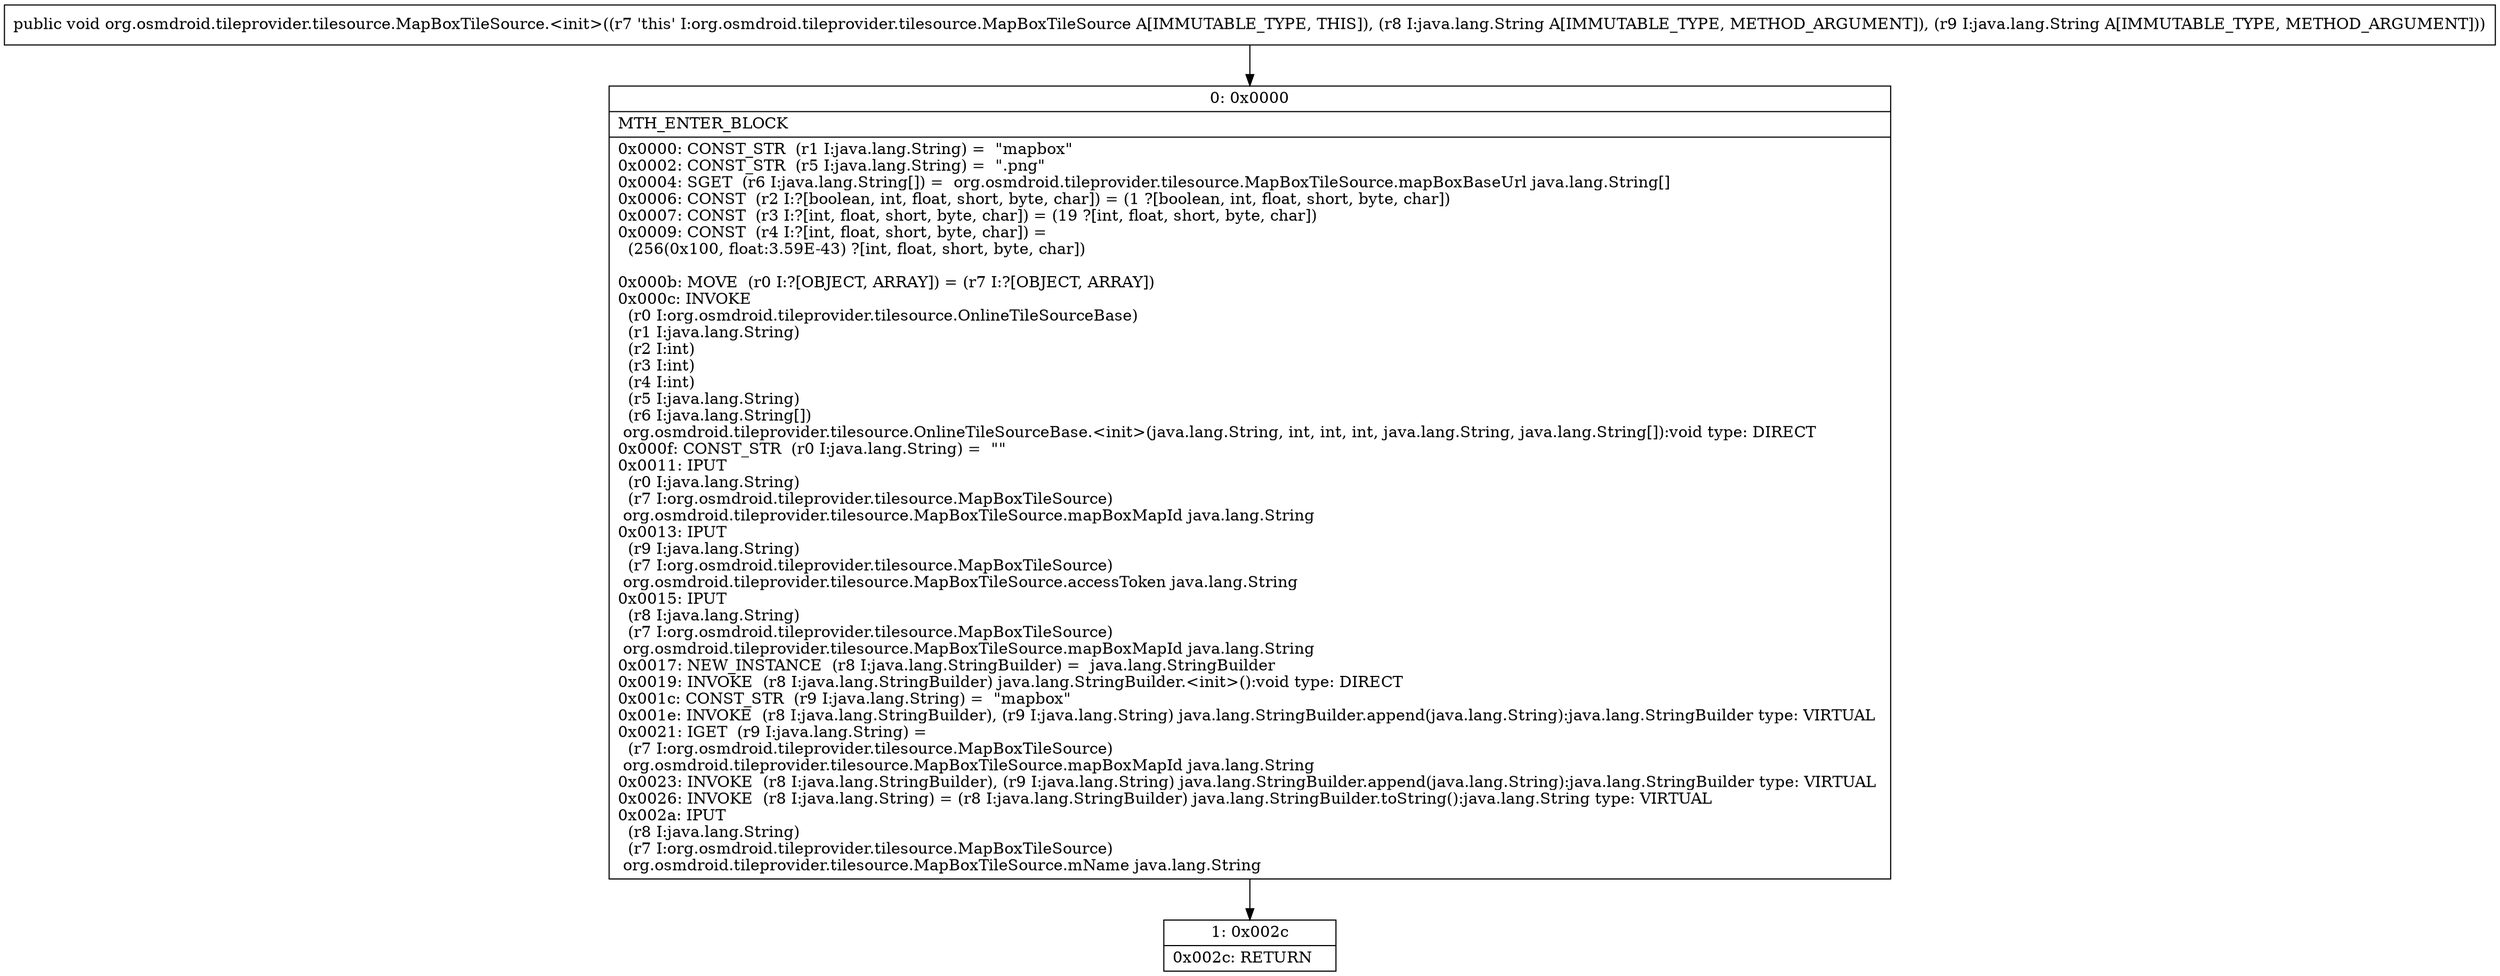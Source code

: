 digraph "CFG fororg.osmdroid.tileprovider.tilesource.MapBoxTileSource.\<init\>(Ljava\/lang\/String;Ljava\/lang\/String;)V" {
Node_0 [shape=record,label="{0\:\ 0x0000|MTH_ENTER_BLOCK\l|0x0000: CONST_STR  (r1 I:java.lang.String) =  \"mapbox\" \l0x0002: CONST_STR  (r5 I:java.lang.String) =  \".png\" \l0x0004: SGET  (r6 I:java.lang.String[]) =  org.osmdroid.tileprovider.tilesource.MapBoxTileSource.mapBoxBaseUrl java.lang.String[] \l0x0006: CONST  (r2 I:?[boolean, int, float, short, byte, char]) = (1 ?[boolean, int, float, short, byte, char]) \l0x0007: CONST  (r3 I:?[int, float, short, byte, char]) = (19 ?[int, float, short, byte, char]) \l0x0009: CONST  (r4 I:?[int, float, short, byte, char]) = \l  (256(0x100, float:3.59E\-43) ?[int, float, short, byte, char])\l \l0x000b: MOVE  (r0 I:?[OBJECT, ARRAY]) = (r7 I:?[OBJECT, ARRAY]) \l0x000c: INVOKE  \l  (r0 I:org.osmdroid.tileprovider.tilesource.OnlineTileSourceBase)\l  (r1 I:java.lang.String)\l  (r2 I:int)\l  (r3 I:int)\l  (r4 I:int)\l  (r5 I:java.lang.String)\l  (r6 I:java.lang.String[])\l org.osmdroid.tileprovider.tilesource.OnlineTileSourceBase.\<init\>(java.lang.String, int, int, int, java.lang.String, java.lang.String[]):void type: DIRECT \l0x000f: CONST_STR  (r0 I:java.lang.String) =  \"\" \l0x0011: IPUT  \l  (r0 I:java.lang.String)\l  (r7 I:org.osmdroid.tileprovider.tilesource.MapBoxTileSource)\l org.osmdroid.tileprovider.tilesource.MapBoxTileSource.mapBoxMapId java.lang.String \l0x0013: IPUT  \l  (r9 I:java.lang.String)\l  (r7 I:org.osmdroid.tileprovider.tilesource.MapBoxTileSource)\l org.osmdroid.tileprovider.tilesource.MapBoxTileSource.accessToken java.lang.String \l0x0015: IPUT  \l  (r8 I:java.lang.String)\l  (r7 I:org.osmdroid.tileprovider.tilesource.MapBoxTileSource)\l org.osmdroid.tileprovider.tilesource.MapBoxTileSource.mapBoxMapId java.lang.String \l0x0017: NEW_INSTANCE  (r8 I:java.lang.StringBuilder) =  java.lang.StringBuilder \l0x0019: INVOKE  (r8 I:java.lang.StringBuilder) java.lang.StringBuilder.\<init\>():void type: DIRECT \l0x001c: CONST_STR  (r9 I:java.lang.String) =  \"mapbox\" \l0x001e: INVOKE  (r8 I:java.lang.StringBuilder), (r9 I:java.lang.String) java.lang.StringBuilder.append(java.lang.String):java.lang.StringBuilder type: VIRTUAL \l0x0021: IGET  (r9 I:java.lang.String) = \l  (r7 I:org.osmdroid.tileprovider.tilesource.MapBoxTileSource)\l org.osmdroid.tileprovider.tilesource.MapBoxTileSource.mapBoxMapId java.lang.String \l0x0023: INVOKE  (r8 I:java.lang.StringBuilder), (r9 I:java.lang.String) java.lang.StringBuilder.append(java.lang.String):java.lang.StringBuilder type: VIRTUAL \l0x0026: INVOKE  (r8 I:java.lang.String) = (r8 I:java.lang.StringBuilder) java.lang.StringBuilder.toString():java.lang.String type: VIRTUAL \l0x002a: IPUT  \l  (r8 I:java.lang.String)\l  (r7 I:org.osmdroid.tileprovider.tilesource.MapBoxTileSource)\l org.osmdroid.tileprovider.tilesource.MapBoxTileSource.mName java.lang.String \l}"];
Node_1 [shape=record,label="{1\:\ 0x002c|0x002c: RETURN   \l}"];
MethodNode[shape=record,label="{public void org.osmdroid.tileprovider.tilesource.MapBoxTileSource.\<init\>((r7 'this' I:org.osmdroid.tileprovider.tilesource.MapBoxTileSource A[IMMUTABLE_TYPE, THIS]), (r8 I:java.lang.String A[IMMUTABLE_TYPE, METHOD_ARGUMENT]), (r9 I:java.lang.String A[IMMUTABLE_TYPE, METHOD_ARGUMENT])) }"];
MethodNode -> Node_0;
Node_0 -> Node_1;
}

